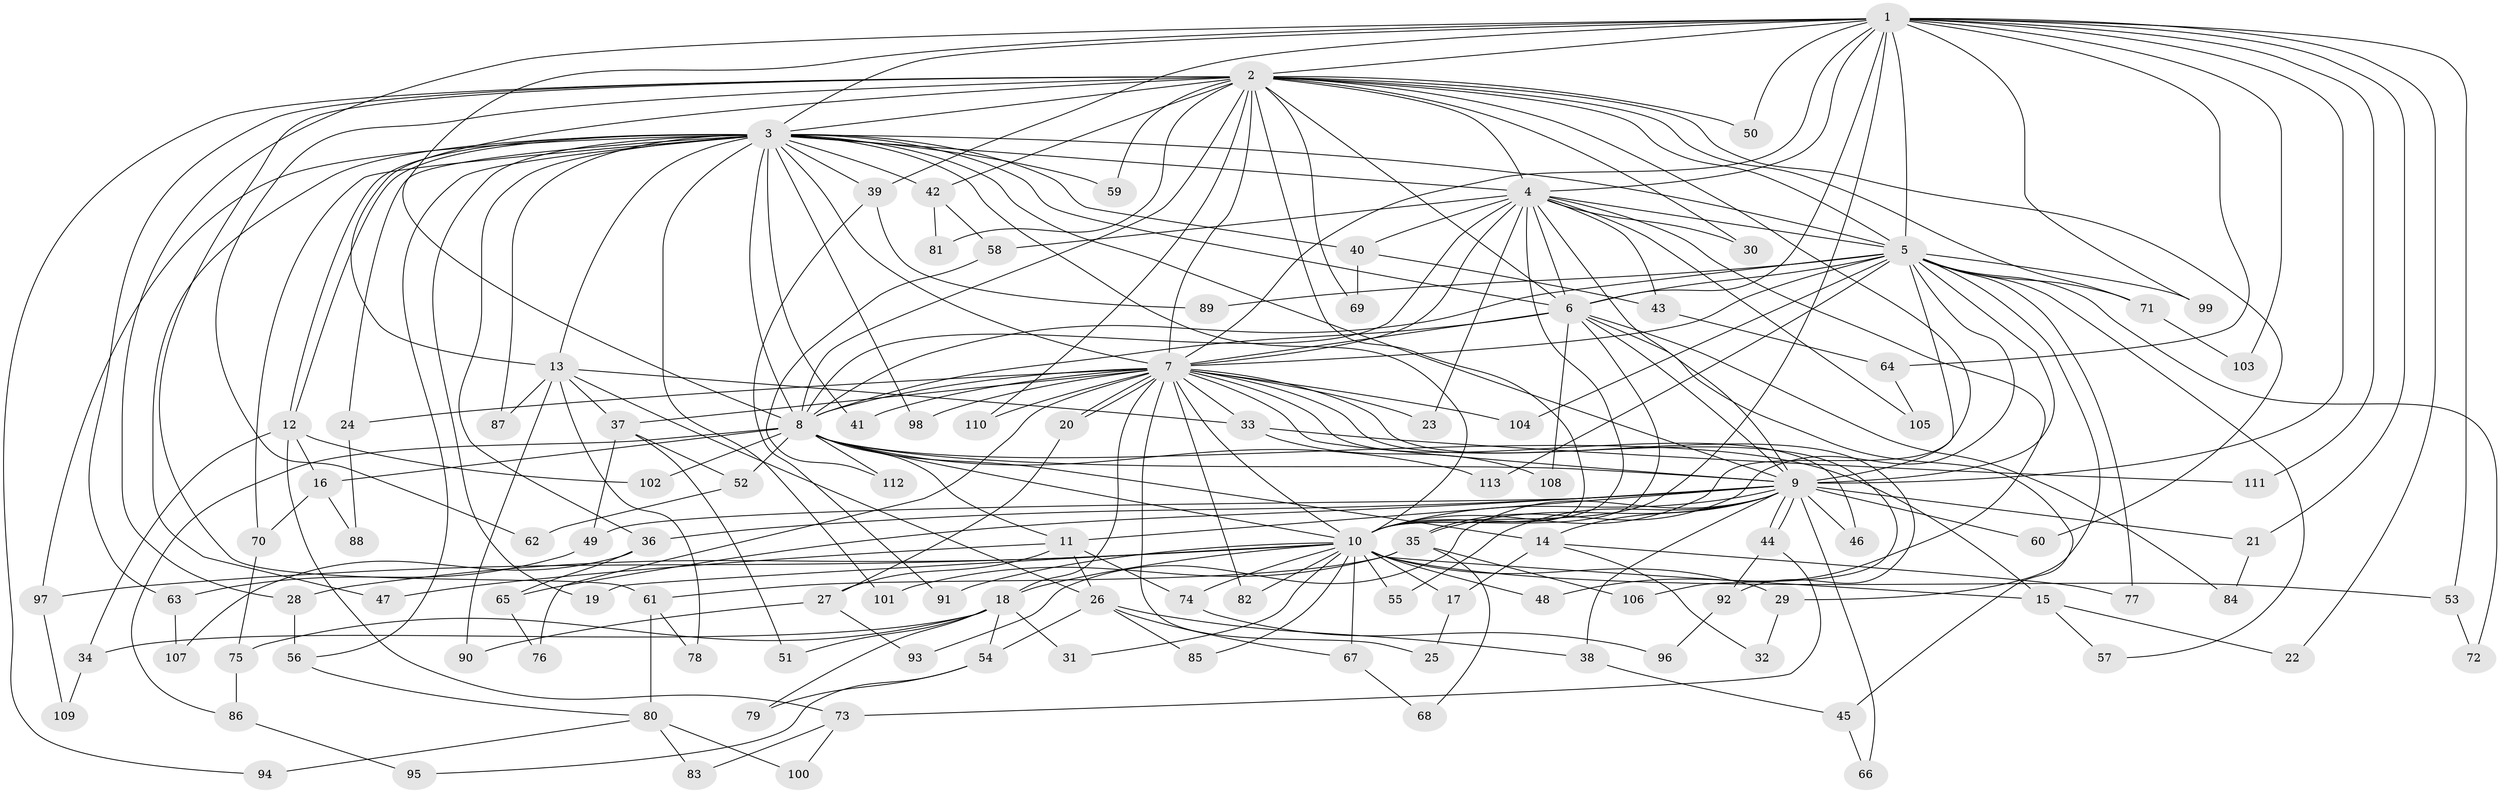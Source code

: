 // coarse degree distribution, {25: 0.022222222222222223, 2: 0.5777777777777777, 1: 0.13333333333333333, 3: 0.13333333333333333, 18: 0.022222222222222223, 10: 0.022222222222222223, 7: 0.044444444444444446, 17: 0.022222222222222223, 8: 0.022222222222222223}
// Generated by graph-tools (version 1.1) at 2025/49/03/04/25 21:49:10]
// undirected, 113 vertices, 251 edges
graph export_dot {
graph [start="1"]
  node [color=gray90,style=filled];
  1;
  2;
  3;
  4;
  5;
  6;
  7;
  8;
  9;
  10;
  11;
  12;
  13;
  14;
  15;
  16;
  17;
  18;
  19;
  20;
  21;
  22;
  23;
  24;
  25;
  26;
  27;
  28;
  29;
  30;
  31;
  32;
  33;
  34;
  35;
  36;
  37;
  38;
  39;
  40;
  41;
  42;
  43;
  44;
  45;
  46;
  47;
  48;
  49;
  50;
  51;
  52;
  53;
  54;
  55;
  56;
  57;
  58;
  59;
  60;
  61;
  62;
  63;
  64;
  65;
  66;
  67;
  68;
  69;
  70;
  71;
  72;
  73;
  74;
  75;
  76;
  77;
  78;
  79;
  80;
  81;
  82;
  83;
  84;
  85;
  86;
  87;
  88;
  89;
  90;
  91;
  92;
  93;
  94;
  95;
  96;
  97;
  98;
  99;
  100;
  101;
  102;
  103;
  104;
  105;
  106;
  107;
  108;
  109;
  110;
  111;
  112;
  113;
  1 -- 2;
  1 -- 3;
  1 -- 4;
  1 -- 5;
  1 -- 6;
  1 -- 7;
  1 -- 8;
  1 -- 9;
  1 -- 10;
  1 -- 21;
  1 -- 22;
  1 -- 28;
  1 -- 39;
  1 -- 50;
  1 -- 53;
  1 -- 64;
  1 -- 99;
  1 -- 103;
  1 -- 111;
  2 -- 3;
  2 -- 4;
  2 -- 5;
  2 -- 6;
  2 -- 7;
  2 -- 8;
  2 -- 9;
  2 -- 10;
  2 -- 13;
  2 -- 30;
  2 -- 42;
  2 -- 50;
  2 -- 59;
  2 -- 60;
  2 -- 61;
  2 -- 62;
  2 -- 63;
  2 -- 69;
  2 -- 71;
  2 -- 81;
  2 -- 94;
  2 -- 110;
  3 -- 4;
  3 -- 5;
  3 -- 6;
  3 -- 7;
  3 -- 8;
  3 -- 9;
  3 -- 10;
  3 -- 12;
  3 -- 12;
  3 -- 13;
  3 -- 19;
  3 -- 24;
  3 -- 36;
  3 -- 39;
  3 -- 40;
  3 -- 41;
  3 -- 42;
  3 -- 47;
  3 -- 56;
  3 -- 59;
  3 -- 70;
  3 -- 87;
  3 -- 97;
  3 -- 98;
  3 -- 101;
  4 -- 5;
  4 -- 6;
  4 -- 7;
  4 -- 8;
  4 -- 9;
  4 -- 10;
  4 -- 23;
  4 -- 30;
  4 -- 40;
  4 -- 43;
  4 -- 48;
  4 -- 58;
  4 -- 105;
  5 -- 6;
  5 -- 7;
  5 -- 8;
  5 -- 9;
  5 -- 10;
  5 -- 29;
  5 -- 35;
  5 -- 57;
  5 -- 71;
  5 -- 72;
  5 -- 77;
  5 -- 89;
  5 -- 99;
  5 -- 104;
  5 -- 113;
  6 -- 7;
  6 -- 8;
  6 -- 9;
  6 -- 10;
  6 -- 45;
  6 -- 84;
  6 -- 108;
  7 -- 8;
  7 -- 9;
  7 -- 10;
  7 -- 18;
  7 -- 20;
  7 -- 20;
  7 -- 23;
  7 -- 24;
  7 -- 25;
  7 -- 33;
  7 -- 37;
  7 -- 41;
  7 -- 46;
  7 -- 76;
  7 -- 82;
  7 -- 92;
  7 -- 98;
  7 -- 104;
  7 -- 106;
  7 -- 110;
  8 -- 9;
  8 -- 10;
  8 -- 11;
  8 -- 14;
  8 -- 15;
  8 -- 16;
  8 -- 52;
  8 -- 86;
  8 -- 102;
  8 -- 112;
  8 -- 113;
  9 -- 10;
  9 -- 11;
  9 -- 14;
  9 -- 21;
  9 -- 35;
  9 -- 36;
  9 -- 38;
  9 -- 44;
  9 -- 44;
  9 -- 46;
  9 -- 49;
  9 -- 55;
  9 -- 60;
  9 -- 65;
  9 -- 66;
  9 -- 93;
  10 -- 15;
  10 -- 17;
  10 -- 18;
  10 -- 19;
  10 -- 28;
  10 -- 29;
  10 -- 31;
  10 -- 48;
  10 -- 53;
  10 -- 55;
  10 -- 67;
  10 -- 74;
  10 -- 82;
  10 -- 85;
  10 -- 91;
  10 -- 97;
  11 -- 26;
  11 -- 27;
  11 -- 47;
  11 -- 74;
  12 -- 16;
  12 -- 34;
  12 -- 73;
  12 -- 102;
  13 -- 26;
  13 -- 33;
  13 -- 37;
  13 -- 78;
  13 -- 87;
  13 -- 90;
  14 -- 17;
  14 -- 32;
  14 -- 77;
  15 -- 22;
  15 -- 57;
  16 -- 70;
  16 -- 88;
  17 -- 25;
  18 -- 31;
  18 -- 34;
  18 -- 51;
  18 -- 54;
  18 -- 75;
  18 -- 79;
  20 -- 27;
  21 -- 84;
  24 -- 88;
  26 -- 38;
  26 -- 54;
  26 -- 67;
  26 -- 85;
  27 -- 90;
  27 -- 93;
  28 -- 56;
  29 -- 32;
  33 -- 108;
  33 -- 111;
  34 -- 109;
  35 -- 61;
  35 -- 68;
  35 -- 101;
  35 -- 106;
  36 -- 65;
  36 -- 107;
  37 -- 49;
  37 -- 51;
  37 -- 52;
  38 -- 45;
  39 -- 89;
  39 -- 91;
  40 -- 43;
  40 -- 69;
  42 -- 58;
  42 -- 81;
  43 -- 64;
  44 -- 73;
  44 -- 92;
  45 -- 66;
  49 -- 63;
  52 -- 62;
  53 -- 72;
  54 -- 79;
  54 -- 95;
  56 -- 80;
  58 -- 112;
  61 -- 78;
  61 -- 80;
  63 -- 107;
  64 -- 105;
  65 -- 76;
  67 -- 68;
  70 -- 75;
  71 -- 103;
  73 -- 83;
  73 -- 100;
  74 -- 96;
  75 -- 86;
  80 -- 83;
  80 -- 94;
  80 -- 100;
  86 -- 95;
  92 -- 96;
  97 -- 109;
}
